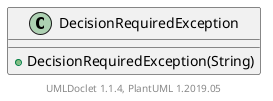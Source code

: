 @startuml

    class DecisionRequiredException [[DecisionRequiredException.html]] {
        +DecisionRequiredException(String)
    }


    center footer UMLDoclet 1.1.4, PlantUML 1.2019.05
@enduml
